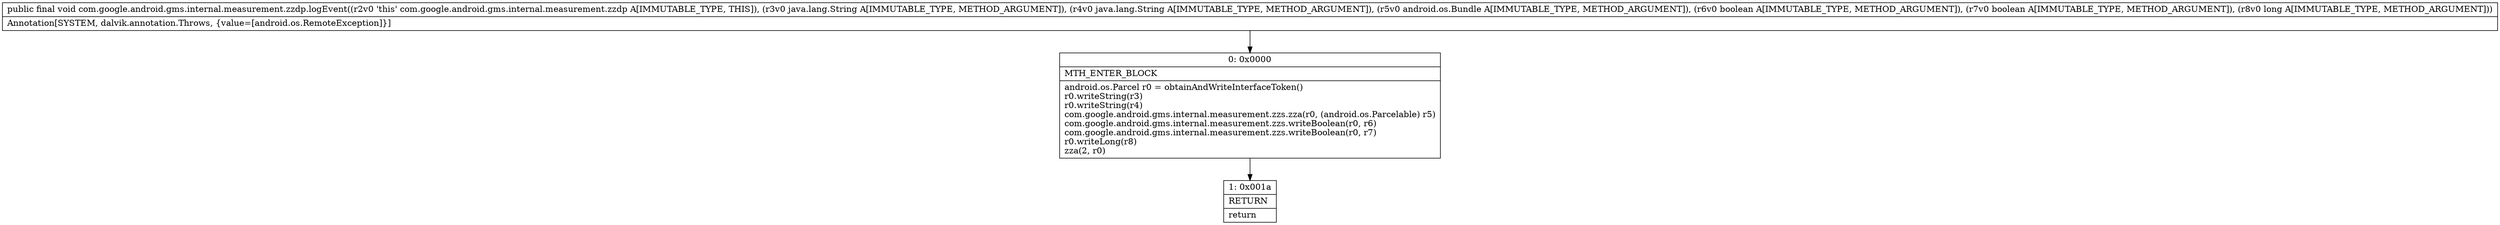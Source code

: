 digraph "CFG forcom.google.android.gms.internal.measurement.zzdp.logEvent(Ljava\/lang\/String;Ljava\/lang\/String;Landroid\/os\/Bundle;ZZJ)V" {
Node_0 [shape=record,label="{0\:\ 0x0000|MTH_ENTER_BLOCK\l|android.os.Parcel r0 = obtainAndWriteInterfaceToken()\lr0.writeString(r3)\lr0.writeString(r4)\lcom.google.android.gms.internal.measurement.zzs.zza(r0, (android.os.Parcelable) r5)\lcom.google.android.gms.internal.measurement.zzs.writeBoolean(r0, r6)\lcom.google.android.gms.internal.measurement.zzs.writeBoolean(r0, r7)\lr0.writeLong(r8)\lzza(2, r0)\l}"];
Node_1 [shape=record,label="{1\:\ 0x001a|RETURN\l|return\l}"];
MethodNode[shape=record,label="{public final void com.google.android.gms.internal.measurement.zzdp.logEvent((r2v0 'this' com.google.android.gms.internal.measurement.zzdp A[IMMUTABLE_TYPE, THIS]), (r3v0 java.lang.String A[IMMUTABLE_TYPE, METHOD_ARGUMENT]), (r4v0 java.lang.String A[IMMUTABLE_TYPE, METHOD_ARGUMENT]), (r5v0 android.os.Bundle A[IMMUTABLE_TYPE, METHOD_ARGUMENT]), (r6v0 boolean A[IMMUTABLE_TYPE, METHOD_ARGUMENT]), (r7v0 boolean A[IMMUTABLE_TYPE, METHOD_ARGUMENT]), (r8v0 long A[IMMUTABLE_TYPE, METHOD_ARGUMENT]))  | Annotation[SYSTEM, dalvik.annotation.Throws, \{value=[android.os.RemoteException]\}]\l}"];
MethodNode -> Node_0;
Node_0 -> Node_1;
}

